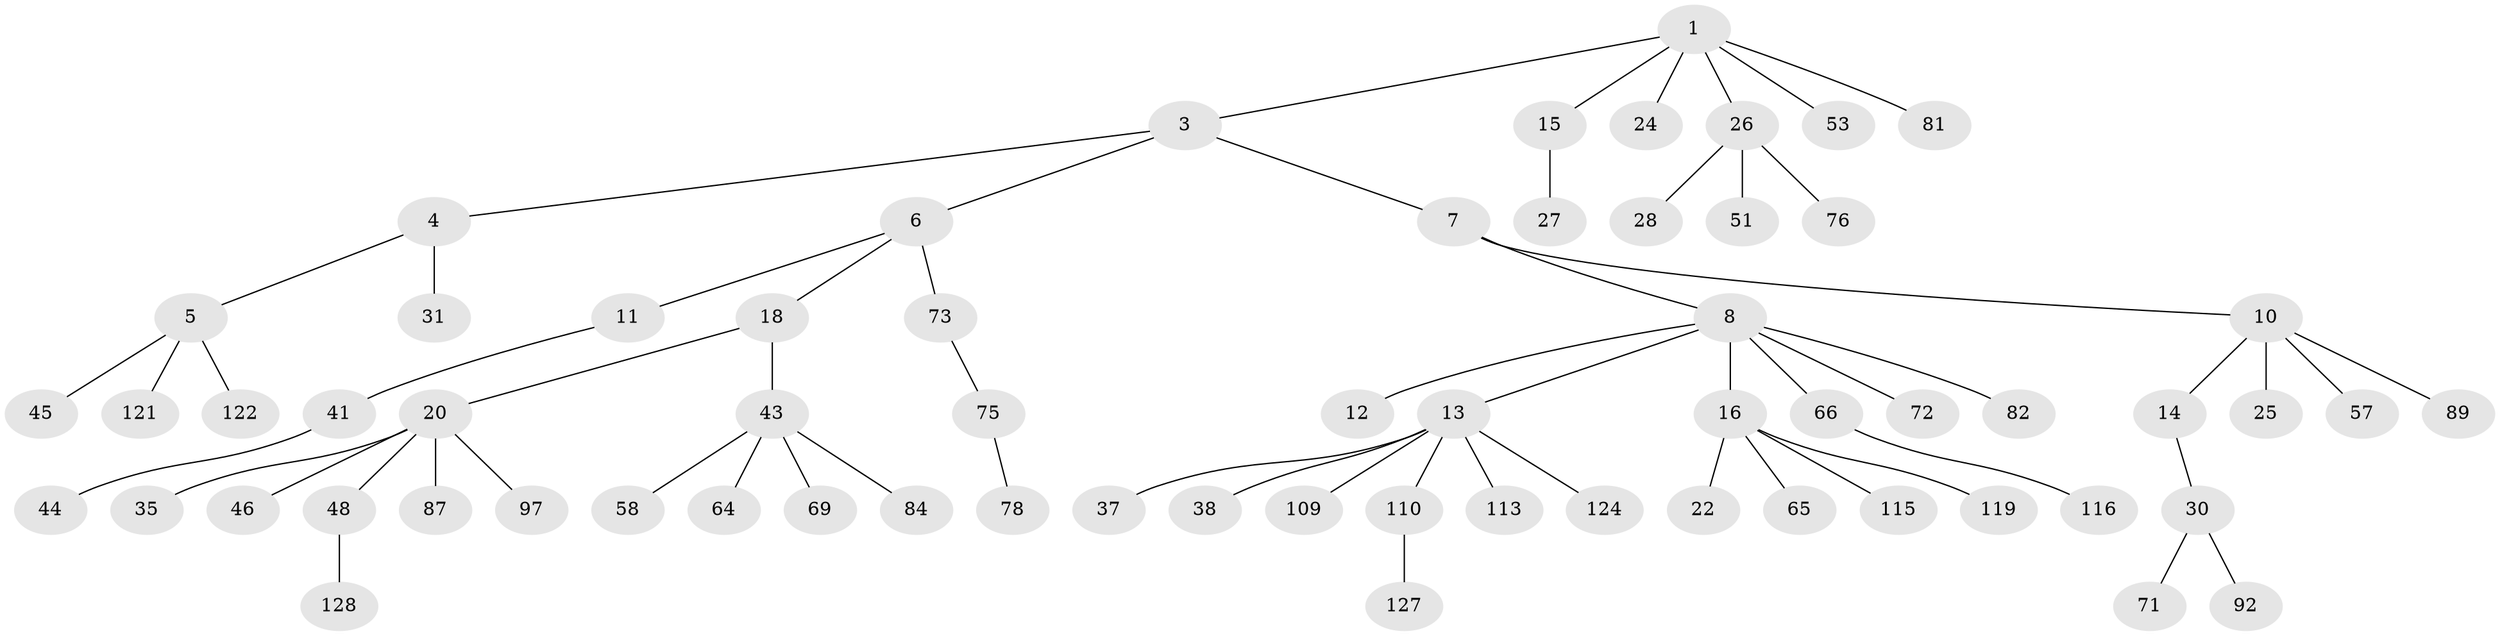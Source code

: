 // original degree distribution, {4: 0.11450381679389313, 3: 0.1297709923664122, 6: 0.015267175572519083, 5: 0.022900763358778626, 2: 0.21374045801526717, 1: 0.5038167938931297}
// Generated by graph-tools (version 1.1) at 2025/19/03/04/25 18:19:15]
// undirected, 65 vertices, 64 edges
graph export_dot {
graph [start="1"]
  node [color=gray90,style=filled];
  1 [super="+2+19"];
  3 [super="+23+40"];
  4 [super="+17+42"];
  5 [super="+36+21"];
  6;
  7;
  8 [super="+9+47+60"];
  10;
  11;
  12 [super="+54"];
  13 [super="+33+70"];
  14 [super="+105"];
  15;
  16 [super="+68"];
  18 [super="+56"];
  20 [super="+32+29+111"];
  22 [super="+94+114"];
  24;
  25 [super="+96"];
  26 [super="+39"];
  27;
  28 [super="+34"];
  30;
  31 [super="+102"];
  35 [super="+86+101+49"];
  37;
  38;
  41 [super="+52"];
  43;
  44;
  45;
  46;
  48 [super="+79+80+117"];
  51;
  53 [super="+63"];
  57 [super="+61"];
  58;
  64 [super="+91"];
  65;
  66 [super="+90"];
  69 [super="+83"];
  71;
  72;
  73;
  75 [super="+103+118"];
  76;
  78;
  81;
  82;
  84;
  87;
  89;
  92;
  97 [super="+123"];
  109;
  110;
  113;
  115;
  116;
  119;
  121;
  122;
  124;
  127;
  128;
  1 -- 3;
  1 -- 24;
  1 -- 26;
  1 -- 15;
  1 -- 81;
  1 -- 53;
  3 -- 4;
  3 -- 6;
  3 -- 7;
  4 -- 5;
  4 -- 31;
  5 -- 45;
  5 -- 121;
  5 -- 122;
  6 -- 11;
  6 -- 18;
  6 -- 73;
  7 -- 8;
  7 -- 10;
  8 -- 16;
  8 -- 72;
  8 -- 12;
  8 -- 13;
  8 -- 66;
  8 -- 82;
  10 -- 14;
  10 -- 25;
  10 -- 57;
  10 -- 89;
  11 -- 41;
  13 -- 37;
  13 -- 38;
  13 -- 113;
  13 -- 109;
  13 -- 124;
  13 -- 110;
  14 -- 30;
  15 -- 27;
  16 -- 22;
  16 -- 65;
  16 -- 115;
  16 -- 119;
  18 -- 20;
  18 -- 43;
  20 -- 97;
  20 -- 35;
  20 -- 87;
  20 -- 48;
  20 -- 46;
  26 -- 28;
  26 -- 51;
  26 -- 76;
  30 -- 71;
  30 -- 92;
  41 -- 44;
  43 -- 58;
  43 -- 64;
  43 -- 69;
  43 -- 84;
  48 -- 128;
  66 -- 116;
  73 -- 75;
  75 -- 78;
  110 -- 127;
}
